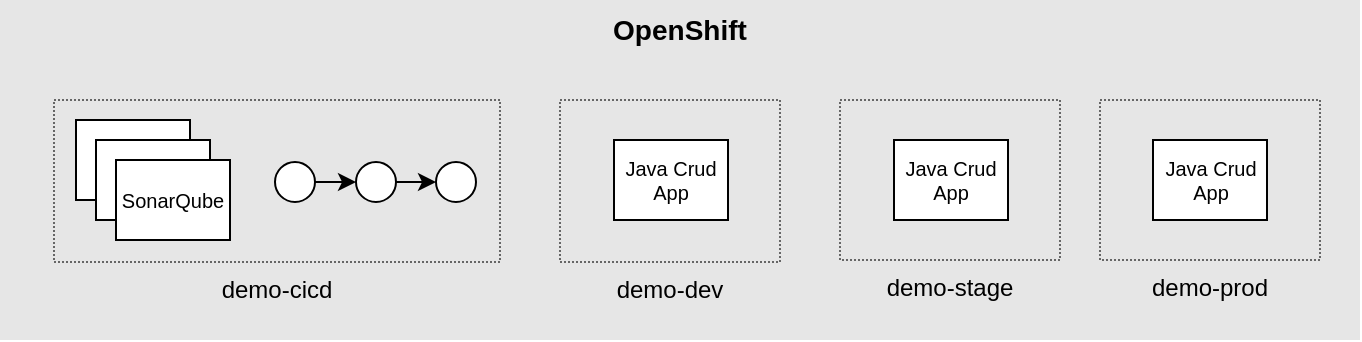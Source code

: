 <mxfile version="13.3.5" type="device"><diagram id="dBDIYahAPLuJHLlijxHb" name="Page-1"><mxGraphModel dx="1102" dy="819" grid="1" gridSize="10" guides="1" tooltips="1" connect="1" arrows="1" fold="1" page="1" pageScale="1" pageWidth="850" pageHeight="1100" math="0" shadow="0"><root><mxCell id="0"/><mxCell id="1" parent="0"/><mxCell id="J4UDiVWrw4rbQaoIG0Ip-12" value="" style="group" vertex="1" connectable="0" parent="1"><mxGeometry x="80" y="270" width="680" height="170" as="geometry"/></mxCell><mxCell id="8Ly4NCXv3WVN3_NRk0xj-1" value="OpenShift" style="rounded=0;whiteSpace=wrap;html=1;strokeColor=none;fillColor=#E6E6E6;labelPosition=center;verticalLabelPosition=middle;align=center;verticalAlign=top;fontStyle=1;fontSize=14;" parent="J4UDiVWrw4rbQaoIG0Ip-12" vertex="1"><mxGeometry width="680" height="170" as="geometry"/></mxCell><mxCell id="8Ly4NCXv3WVN3_NRk0xj-2" value="demo-cicd" style="rounded=0;whiteSpace=wrap;html=1;fillColor=#E6E6E6;strokeColor=#666666;labelPosition=center;verticalLabelPosition=bottom;align=center;verticalAlign=top;dashed=1;dashPattern=1 1;" parent="J4UDiVWrw4rbQaoIG0Ip-12" vertex="1"><mxGeometry x="27" y="50" width="223" height="81" as="geometry"/></mxCell><mxCell id="8Ly4NCXv3WVN3_NRk0xj-3" value="demo-dev" style="rounded=0;whiteSpace=wrap;html=1;fillColor=#E6E6E6;strokeColor=#666666;labelPosition=center;verticalLabelPosition=bottom;align=center;verticalAlign=top;dashed=1;dashPattern=1 1;" parent="J4UDiVWrw4rbQaoIG0Ip-12" vertex="1"><mxGeometry x="280" y="50" width="110" height="81" as="geometry"/></mxCell><mxCell id="8Ly4NCXv3WVN3_NRk0xj-6" value="Java Crud App" style="rounded=0;whiteSpace=wrap;html=1;strokeColor=#000000;fillColor=#FFFFFF;fontSize=10;" parent="J4UDiVWrw4rbQaoIG0Ip-12" vertex="1"><mxGeometry x="307" y="70" width="57" height="40" as="geometry"/></mxCell><mxCell id="8Ly4NCXv3WVN3_NRk0xj-8" value="demo-stage" style="rounded=0;whiteSpace=wrap;html=1;fillColor=#E6E6E6;strokeColor=#666666;labelPosition=center;verticalLabelPosition=bottom;align=center;verticalAlign=top;dashed=1;dashPattern=1 1;" parent="J4UDiVWrw4rbQaoIG0Ip-12" vertex="1"><mxGeometry x="420" y="50" width="110" height="80" as="geometry"/></mxCell><mxCell id="8Ly4NCXv3WVN3_NRk0xj-9" value="Java Crud App" style="rounded=0;whiteSpace=wrap;html=1;strokeColor=#000000;fillColor=#FFFFFF;fontSize=10;" parent="J4UDiVWrw4rbQaoIG0Ip-12" vertex="1"><mxGeometry x="447" y="70" width="57" height="40" as="geometry"/></mxCell><mxCell id="8Ly4NCXv3WVN3_NRk0xj-11" value="" style="rounded=0;whiteSpace=wrap;html=1;strokeColor=#000000;fillColor=#FFFFFF;fontSize=10;" parent="J4UDiVWrw4rbQaoIG0Ip-12" vertex="1"><mxGeometry x="38" y="60" width="57" height="40" as="geometry"/></mxCell><mxCell id="8Ly4NCXv3WVN3_NRk0xj-12" value="" style="rounded=0;whiteSpace=wrap;html=1;strokeColor=#000000;fillColor=#FFFFFF;fontSize=10;" parent="J4UDiVWrw4rbQaoIG0Ip-12" vertex="1"><mxGeometry x="48" y="70" width="57" height="40" as="geometry"/></mxCell><mxCell id="8Ly4NCXv3WVN3_NRk0xj-13" value="SonarQube" style="rounded=0;whiteSpace=wrap;html=1;strokeColor=#000000;fillColor=#FFFFFF;fontSize=10;" parent="J4UDiVWrw4rbQaoIG0Ip-12" vertex="1"><mxGeometry x="58" y="80" width="57" height="40" as="geometry"/></mxCell><mxCell id="8Ly4NCXv3WVN3_NRk0xj-27" value="" style="group" parent="J4UDiVWrw4rbQaoIG0Ip-12" vertex="1" connectable="0"><mxGeometry x="137.5" y="81" width="100.5" height="20" as="geometry"/></mxCell><mxCell id="8Ly4NCXv3WVN3_NRk0xj-18" value="" style="ellipse;whiteSpace=wrap;html=1;aspect=fixed;strokeColor=#000000;fillColor=#FFFFFF;fontSize=10;" parent="8Ly4NCXv3WVN3_NRk0xj-27" vertex="1"><mxGeometry width="20" height="20" as="geometry"/></mxCell><mxCell id="8Ly4NCXv3WVN3_NRk0xj-19" value="" style="ellipse;whiteSpace=wrap;html=1;aspect=fixed;strokeColor=#000000;fillColor=#FFFFFF;fontSize=10;" parent="8Ly4NCXv3WVN3_NRk0xj-27" vertex="1"><mxGeometry x="40.5" width="20" height="20" as="geometry"/></mxCell><mxCell id="8Ly4NCXv3WVN3_NRk0xj-24" style="edgeStyle=orthogonalEdgeStyle;curved=1;rounded=0;orthogonalLoop=1;jettySize=auto;html=1;exitX=1;exitY=0.5;exitDx=0;exitDy=0;entryX=0;entryY=0.5;entryDx=0;entryDy=0;fontSize=10;" parent="8Ly4NCXv3WVN3_NRk0xj-27" source="8Ly4NCXv3WVN3_NRk0xj-18" target="8Ly4NCXv3WVN3_NRk0xj-19" edge="1"><mxGeometry relative="1" as="geometry"/></mxCell><mxCell id="8Ly4NCXv3WVN3_NRk0xj-20" value="" style="ellipse;whiteSpace=wrap;html=1;aspect=fixed;strokeColor=#000000;fillColor=#FFFFFF;fontSize=10;" parent="8Ly4NCXv3WVN3_NRk0xj-27" vertex="1"><mxGeometry x="80.5" width="20" height="20" as="geometry"/></mxCell><mxCell id="8Ly4NCXv3WVN3_NRk0xj-25" style="edgeStyle=orthogonalEdgeStyle;curved=1;rounded=0;orthogonalLoop=1;jettySize=auto;html=1;exitX=1;exitY=0.5;exitDx=0;exitDy=0;entryX=0;entryY=0.5;entryDx=0;entryDy=0;fontSize=10;" parent="8Ly4NCXv3WVN3_NRk0xj-27" source="8Ly4NCXv3WVN3_NRk0xj-19" target="8Ly4NCXv3WVN3_NRk0xj-20" edge="1"><mxGeometry relative="1" as="geometry"/></mxCell><mxCell id="J4UDiVWrw4rbQaoIG0Ip-9" value="" style="group" vertex="1" connectable="0" parent="J4UDiVWrw4rbQaoIG0Ip-12"><mxGeometry x="550" y="50" width="110" height="80" as="geometry"/></mxCell><mxCell id="J4UDiVWrw4rbQaoIG0Ip-1" value="demo-prod&lt;br&gt;" style="rounded=0;whiteSpace=wrap;html=1;fillColor=#E6E6E6;strokeColor=#666666;labelPosition=center;verticalLabelPosition=bottom;align=center;verticalAlign=top;dashed=1;dashPattern=1 1;" vertex="1" parent="J4UDiVWrw4rbQaoIG0Ip-9"><mxGeometry width="110" height="80" as="geometry"/></mxCell><mxCell id="J4UDiVWrw4rbQaoIG0Ip-2" value="Java Crud App" style="rounded=0;whiteSpace=wrap;html=1;strokeColor=#000000;fillColor=#FFFFFF;fontSize=10;" vertex="1" parent="J4UDiVWrw4rbQaoIG0Ip-9"><mxGeometry x="26.5" y="20" width="57" height="40" as="geometry"/></mxCell></root></mxGraphModel></diagram></mxfile>
